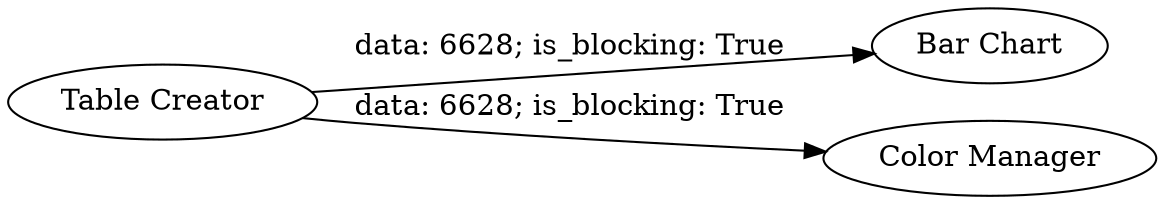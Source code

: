digraph {
	"7555384166170131607_2" [label="Bar Chart"]
	"7555384166170131607_3" [label="Color Manager"]
	"7555384166170131607_1" [label="Table Creator"]
	"7555384166170131607_1" -> "7555384166170131607_3" [label="data: 6628; is_blocking: True"]
	"7555384166170131607_1" -> "7555384166170131607_2" [label="data: 6628; is_blocking: True"]
	rankdir=LR
}
